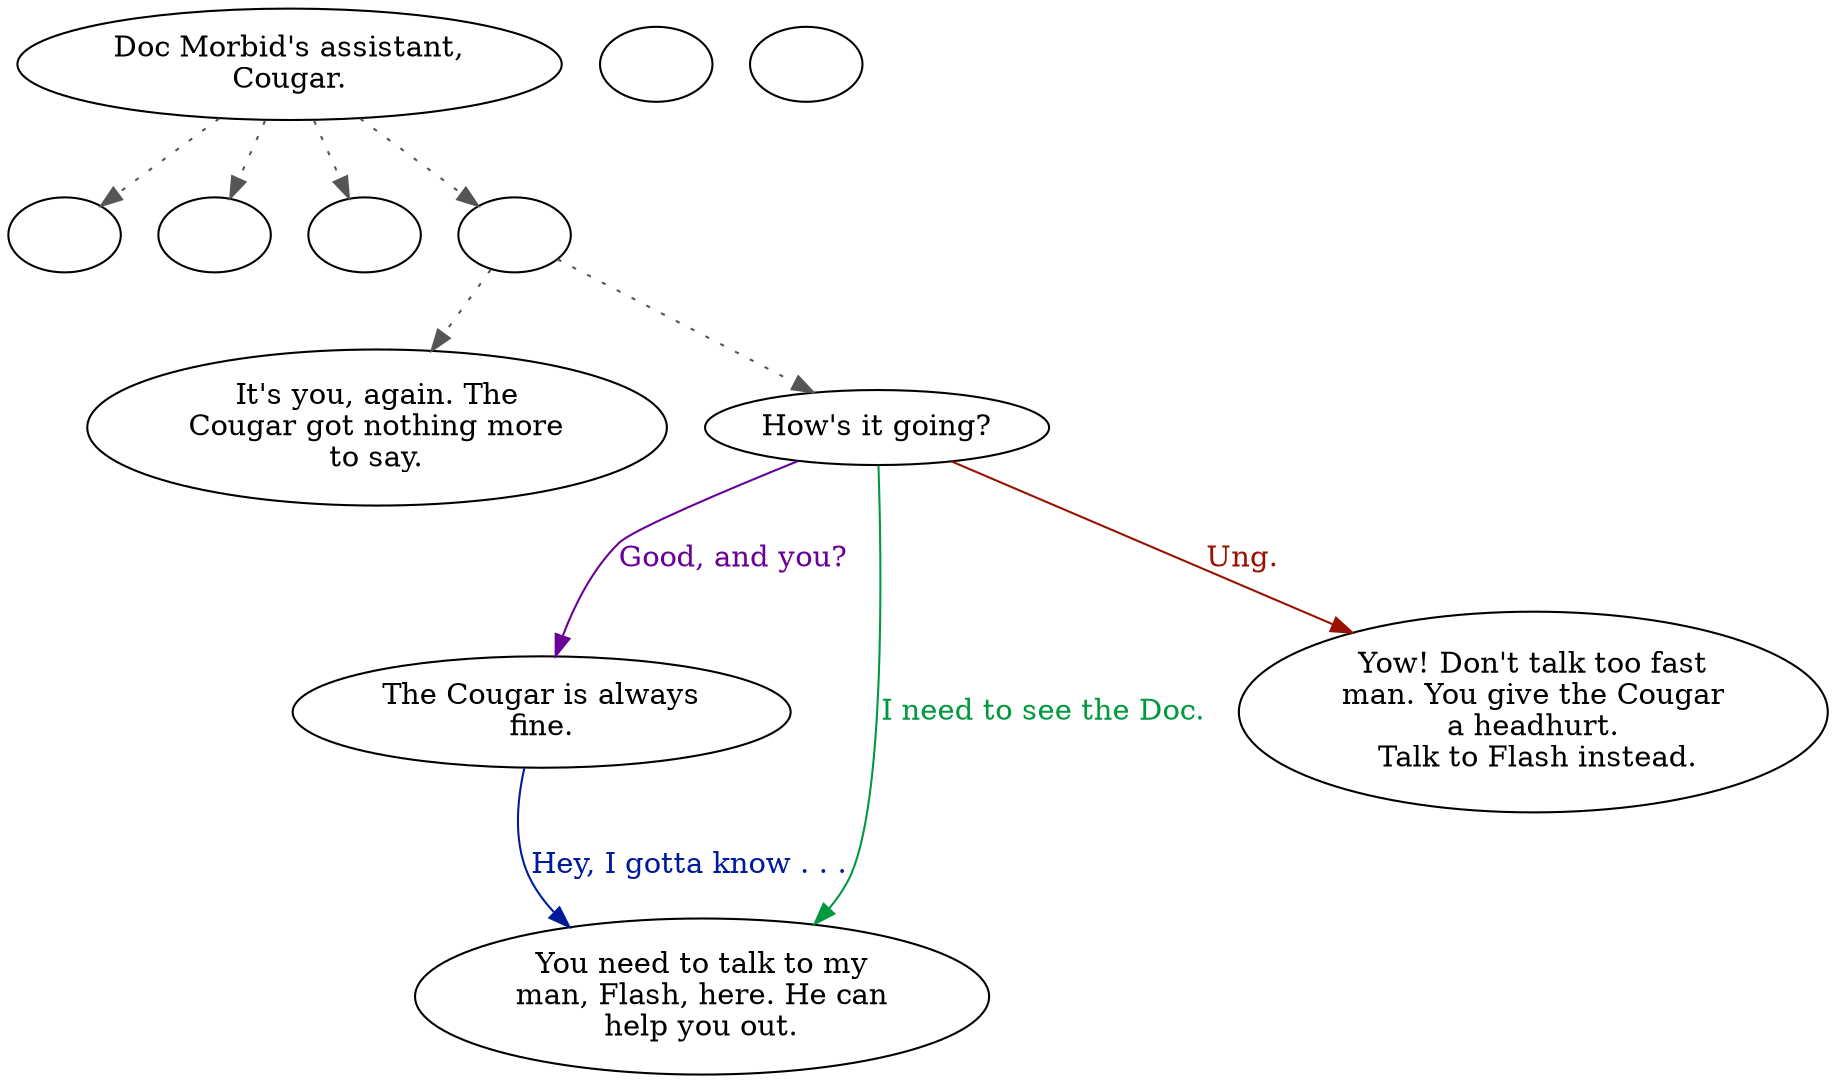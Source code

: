 digraph COUGAR {
  "start" [style=filled       fillcolor="#FFFFFF"       color="#000000"]
  "start" -> "destroy_p_proc" [style=dotted color="#555555"]
  "start" -> "critter_p_proc" [style=dotted color="#555555"]
  "start" -> "map_enter_p_proc" [style=dotted color="#555555"]
  "start" -> "talk_p_proc" [style=dotted color="#555555"]
  "start" [label="Doc Morbid's assistant,\nCougar."]
  "critter_p_proc" [style=filled       fillcolor="#FFFFFF"       color="#000000"]
  "critter_p_proc" [label=""]
  "map_enter_p_proc" [style=filled       fillcolor="#FFFFFF"       color="#000000"]
  "map_enter_p_proc" [label=""]
  "pickup_p_proc" [style=filled       fillcolor="#FFFFFF"       color="#000000"]
  "pickup_p_proc" [label=""]
  "talk_p_proc" [style=filled       fillcolor="#FFFFFF"       color="#000000"]
  "talk_p_proc" -> "Cougar04" [style=dotted color="#555555"]
  "talk_p_proc" -> "Cougar00" [style=dotted color="#555555"]
  "talk_p_proc" [label=""]
  "destroy_p_proc" [style=filled       fillcolor="#FFFFFF"       color="#000000"]
  "destroy_p_proc" [label=""]
  "Cougar00" [style=filled       fillcolor="#FFFFFF"       color="#000000"]
  "Cougar00" [label="How's it going?"]
  "Cougar00" -> "Cougar01" [label="Good, and you?" color="#6B0099" fontcolor="#6B0099"]
  "Cougar00" -> "Cougar02" [label="I need to see the Doc." color="#00993E" fontcolor="#00993E"]
  "Cougar00" -> "Cougar03" [label="Ung." color="#991100" fontcolor="#991100"]
  "Cougar01" [style=filled       fillcolor="#FFFFFF"       color="#000000"]
  "Cougar01" [label="The Cougar is always\nfine."]
  "Cougar01" -> "Cougar02" [label="Hey, I gotta know . . ." color="#001B99" fontcolor="#001B99"]
  "Cougar02" [style=filled       fillcolor="#FFFFFF"       color="#000000"]
  "Cougar02" [label="You need to talk to my\nman, Flash, here. He can\nhelp you out."]
  "Cougar03" [style=filled       fillcolor="#FFFFFF"       color="#000000"]
  "Cougar03" [label="Yow! Don't talk too fast\nman. You give the Cougar\na headhurt.\n Talk to Flash instead."]
  "Cougar04" [style=filled       fillcolor="#FFFFFF"       color="#000000"]
  "Cougar04" [label="It's you, again. The\nCougar got nothing more\nto say."]
  "damage_p_proc" [style=filled       fillcolor="#FFFFFF"       color="#000000"]
  "damage_p_proc" [label=""]
}